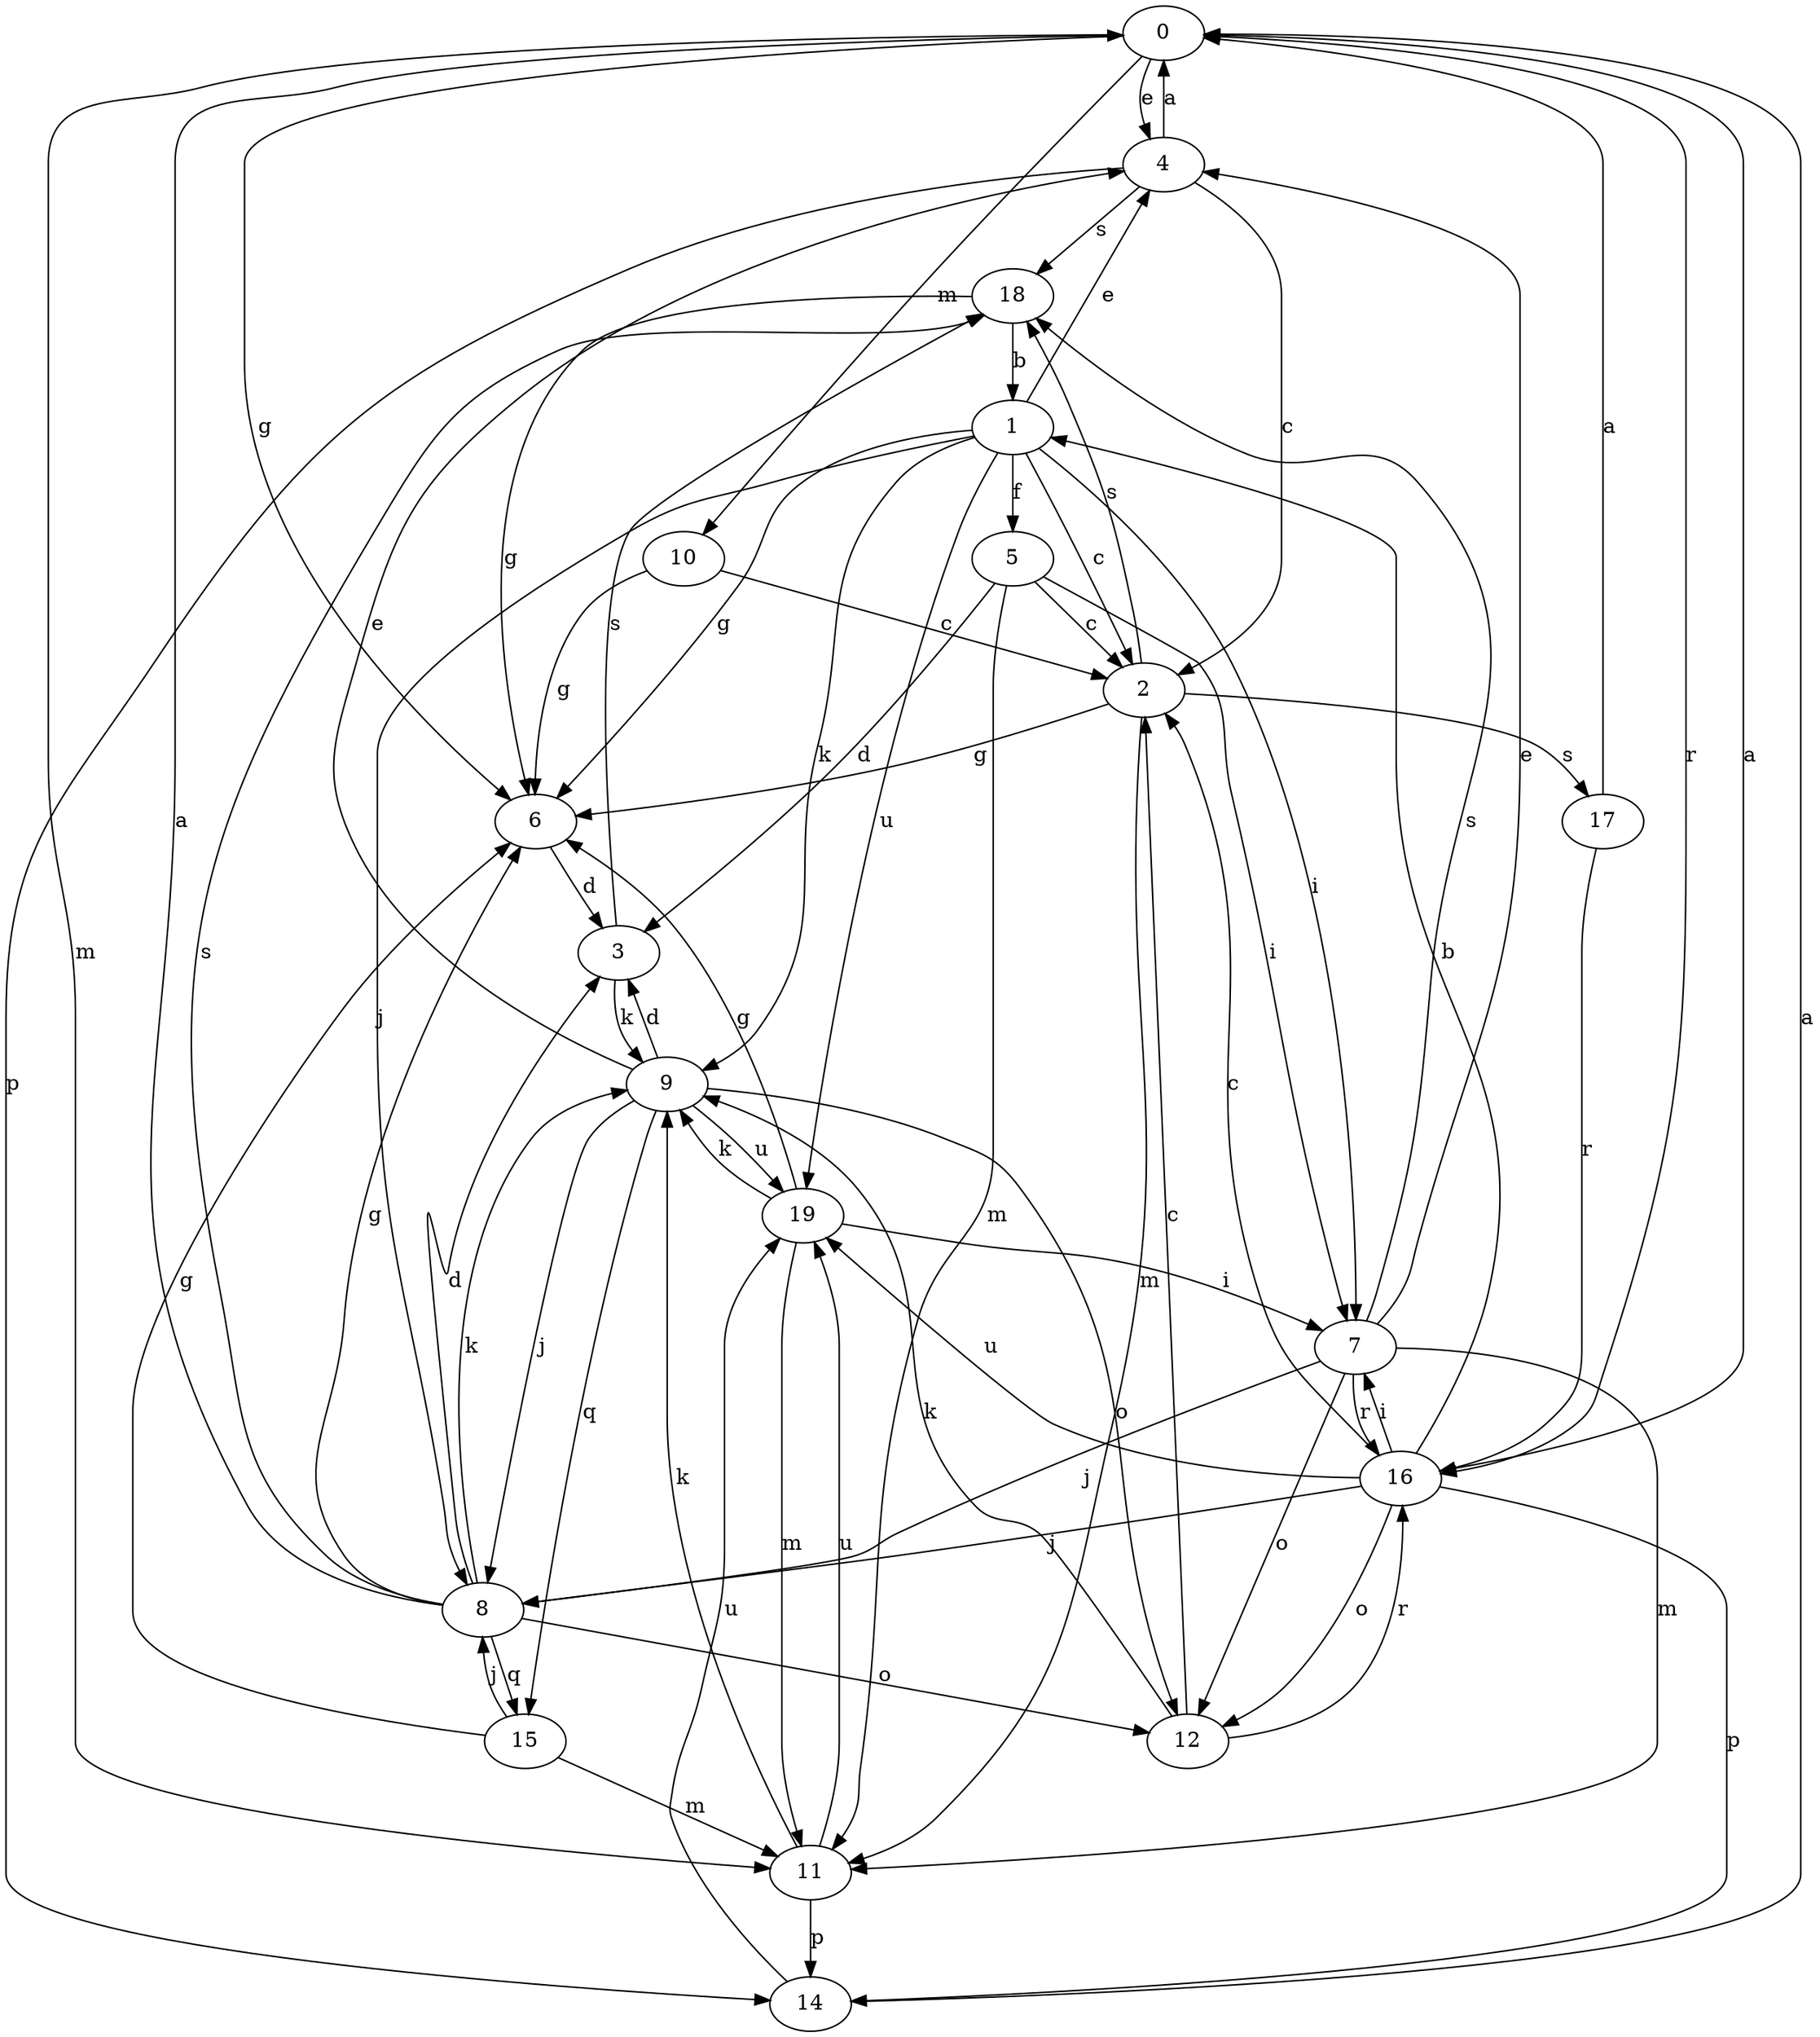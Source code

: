 strict digraph  {
0;
1;
2;
3;
4;
5;
6;
7;
8;
9;
10;
11;
12;
14;
15;
16;
17;
18;
19;
0 -> 4  [label=e];
0 -> 6  [label=g];
0 -> 10  [label=m];
0 -> 11  [label=m];
0 -> 16  [label=r];
1 -> 2  [label=c];
1 -> 4  [label=e];
1 -> 5  [label=f];
1 -> 6  [label=g];
1 -> 7  [label=i];
1 -> 8  [label=j];
1 -> 9  [label=k];
1 -> 19  [label=u];
2 -> 6  [label=g];
2 -> 11  [label=m];
2 -> 17  [label=s];
2 -> 18  [label=s];
3 -> 9  [label=k];
3 -> 18  [label=s];
4 -> 0  [label=a];
4 -> 2  [label=c];
4 -> 14  [label=p];
4 -> 18  [label=s];
5 -> 2  [label=c];
5 -> 3  [label=d];
5 -> 7  [label=i];
5 -> 11  [label=m];
6 -> 3  [label=d];
7 -> 4  [label=e];
7 -> 8  [label=j];
7 -> 11  [label=m];
7 -> 12  [label=o];
7 -> 16  [label=r];
7 -> 18  [label=s];
8 -> 0  [label=a];
8 -> 3  [label=d];
8 -> 6  [label=g];
8 -> 9  [label=k];
8 -> 12  [label=o];
8 -> 15  [label=q];
8 -> 18  [label=s];
9 -> 3  [label=d];
9 -> 4  [label=e];
9 -> 8  [label=j];
9 -> 12  [label=o];
9 -> 15  [label=q];
9 -> 19  [label=u];
10 -> 2  [label=c];
10 -> 6  [label=g];
11 -> 9  [label=k];
11 -> 14  [label=p];
11 -> 19  [label=u];
12 -> 2  [label=c];
12 -> 9  [label=k];
12 -> 16  [label=r];
14 -> 0  [label=a];
14 -> 19  [label=u];
15 -> 6  [label=g];
15 -> 8  [label=j];
15 -> 11  [label=m];
16 -> 0  [label=a];
16 -> 1  [label=b];
16 -> 2  [label=c];
16 -> 7  [label=i];
16 -> 8  [label=j];
16 -> 12  [label=o];
16 -> 14  [label=p];
16 -> 19  [label=u];
17 -> 0  [label=a];
17 -> 16  [label=r];
18 -> 1  [label=b];
18 -> 6  [label=g];
19 -> 6  [label=g];
19 -> 7  [label=i];
19 -> 9  [label=k];
19 -> 11  [label=m];
}
